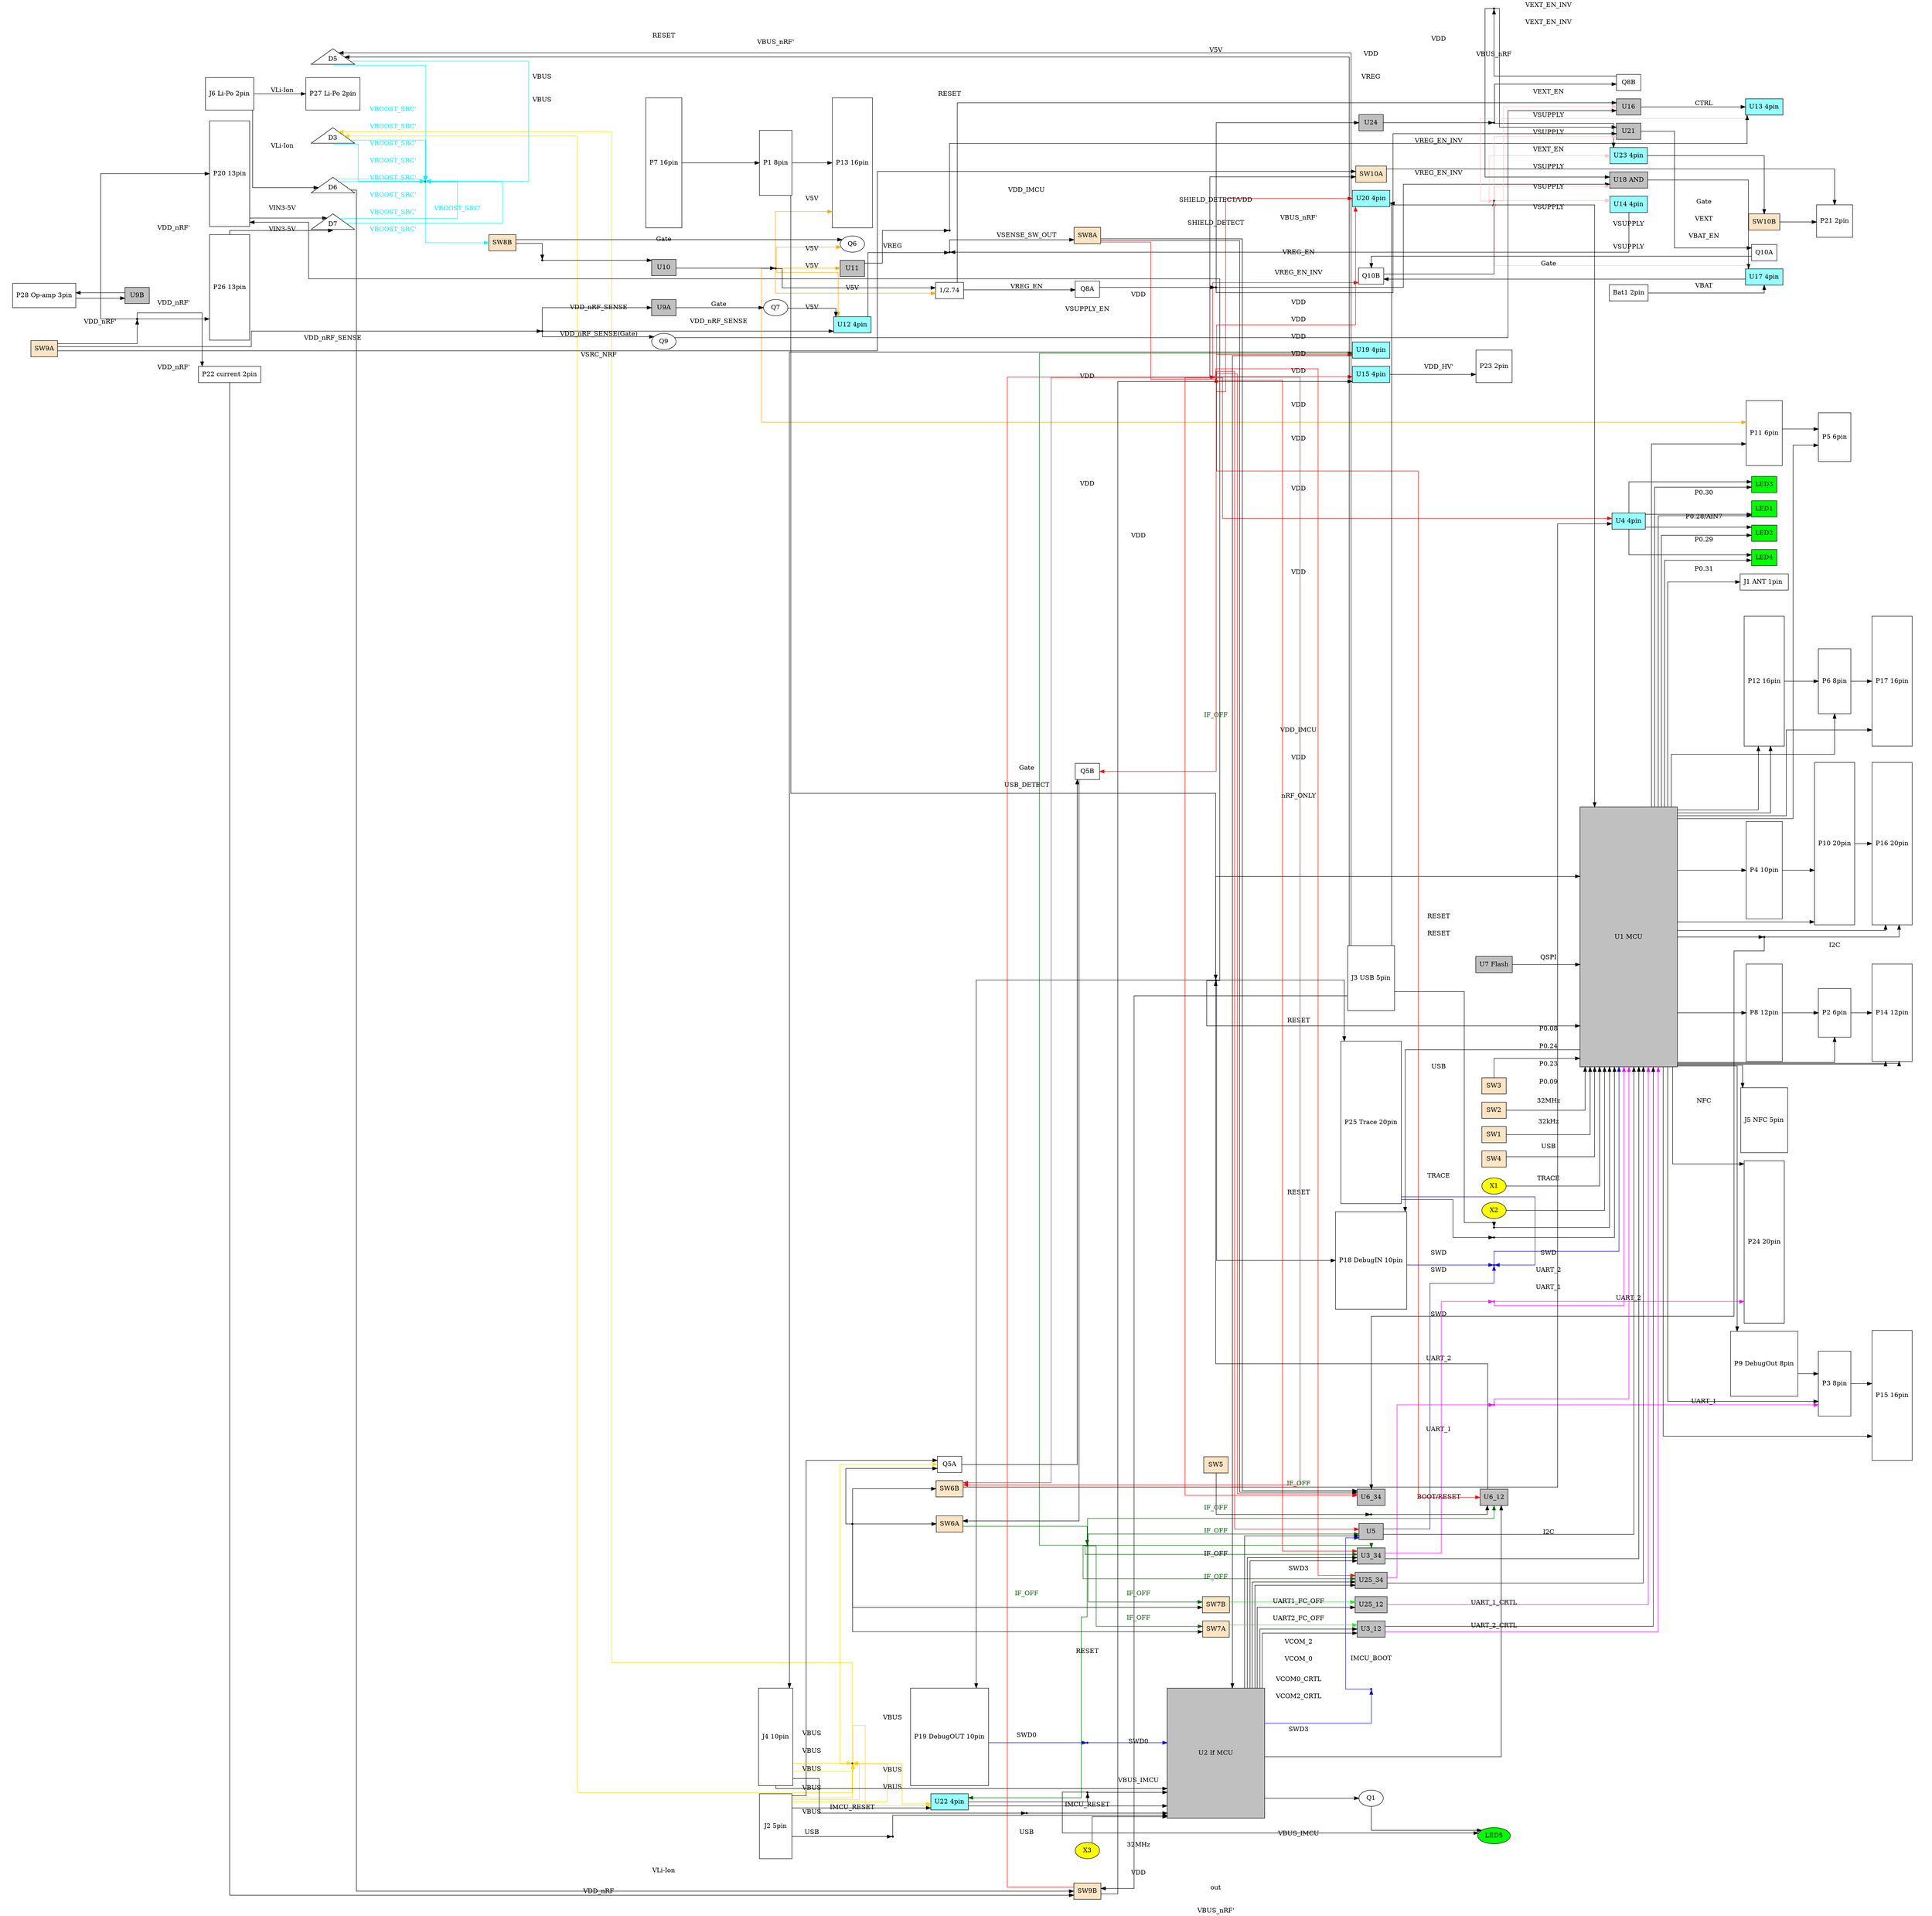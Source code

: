 digraph graphname {
 rankdir=LR;
 ranksep=0.5;
 splines=ortho
 IF_OFF[shape="point"][color=darkgreen]
 VBUS[shape="point"]
 USB2[shape="point"]
 USB3[shape="point"]
 RESET[shape="point"]
 VDD_nRF_SENSE[shape="point"]
 TRACE[shape="point"]
 VDD_nRF_DASH[shape="point"]
 I2C[shape="point"]
 SWD[shape="point"][color=blue]
 IMCU_RESET[shape="point"]
 SWD0[shape="point"][color=blue]
 SWD3[shape="point"][color=blue]
 UART_1[shape="point"][color=magenta]
 UART_2[shape="point"][color=magenta]
 VBOOST_SRC[shape="point"]
 GND[shape="point"]
 VREG[shape="point"]
 BOOT_RESET[shape="point"]
 VREG_EN_INV[shape="point"]
 VEXT_EN[shape="point"]
 VSENSE_SW_OUT[shape="point"]
 VSUPPLY[shape="point"]
 VEXT_EN_INV[shape="point"]
VBOOST_SRC_DASH[shape="point"]
 VBUS_IMCU[shape="point"]
V5V[shape="point"]
VDD[shape="point"][fillcolor=grey, style=red]
 J1[shape="box",label="J1 ANT 1pin "] 
 
 U1[shape="box"][label="U1 MCU"][fillcolor=grey, style=filled][height=8] [width=3]
 U2[shape="box"][fillcolor=grey, style=filled][height=4][width=3][label="U2 If MCU"]
J2[shape="box",label="J2 5pin"][height=2][width=1]
J3[shape="box",label="J3 USB 5pin"][height=2][width=1]
J4[shape="box",label="J4 10pin"][height=3][width=1]
J5[shape="box",label="J5 NFC 5pin"][height=2][width=1]
J6[shape="box",label="J6 Li-Po 2pin"][height=1][width=1]
P1[shape="box",label="P1 8pin"][height=2][width=1]
P2[shape="box",label="P2 6pin"][height=1.5][width=1]
P3[shape="box",label="P3 8pin"][height=2][width=1]
P4[shape="box",label="P4 10pin"][height=3][width=1]
P5[shape="box",label="P5 6pin"][height=1.5][width=1]
P6[shape="box",label="P6 8pin"][height=2][width=1]
P7[shape="box",label="P7 16pin"][height=4] [width=1]
P8[shape="box",label="P8 12pin"][height=3][width=1]
P9[shape="box",label="P9 DebugOut 8pin"][height=2]
P10[shape="box",label="P10 20pin"][height=5][width=1]
P11[shape="box",label="P11 6pin"][height=2] [width=1]
P12[shape="box",label="P12 16pin"][height=4] [width=1]
P13[shape="box",label="P13 16pin"][height=4] [width=1]
P14[shape="box",label="P14 12pin"][height=3] [width=1]
P15[shape="box",label="P15 16pin"] [height=4] [width=1]
P16[shape="box",label="P16 20pin"][height=5][width=1]
P17[shape="box",label="P17 16pin"][height=4] [width=1]
P18[shape="box",label="P18 DebugIN 10pin"][height=3][width=1]
P19[shape="box",label="P19 DebugOUT 10pin"][height=3][width=1]
P20[shape="box",label="P20 13pin"][height=3.25][width=1]
P21[shape="box",label="P21 2pin"][height=1][width=1]
P22[shape="box",label="P22 current 2pin"] [width=1]
P23[shape="box",label="P23 2pin"][height=1][width=1]
P24[shape="box",label="P24 20pin"][height=5][width=1]
P25[shape="box",label="P25 Trace 20pin"][height=5][width=1]
P26[shape="box",label="P26 13pin"][height=3.25][width=1]
P27[shape="box",label="P27 Li-Po 2pin"][height=1][width=1]
 D7[shape="triangle"]
 U25_12[shape="box"][fillcolor=grey, style=filled]
 U11[shape="box"][fillcolor=grey, style=filled]
 U3_34[shape="box"][fillcolor=grey, style=filled]
 Q10B[shape="box"]
 U18[shape="box",label="U18 AND" ][fillcolor=grey, style=filled]
P28[shape="box",label="P28 Op-amp 3pin"][height=0.75][width=1]
 U10[shape="box"][fillcolor=grey, style=filled]
 U21[shape="box"][fillcolor=grey, style=filled]
 U24[shape="box"][fillcolor=grey, style=filled]
  U4[label="U4 4pin"][shape="box"][fillcolor=darkslategray1, style=filled]
 U12[label="U12 4pin"][shape="box"][fillcolor=darkslategray1, style=filled]
 U13[label="U13 4pin"][shape="box"][fillcolor=darkslategray1, style=filled]
 U14[label="U14 4pin"][shape="box"][fillcolor=darkslategray1, style=filled]
 U15[label="U15 4pin"][shape="box"][fillcolor=darkslategray1, style=filled]
 U17[label="U17 4pin"][shape="box"][fillcolor=darkslategray1, style=filled]
 U20[label="U20 4pin"][shape="box"][fillcolor=darkslategray1, style=filled]
 U19[label="U19 4pin"][shape="box"][fillcolor=darkslategray1, style=filled]
 U22[label="U22 4pin"][shape="box"][fillcolor=darkslategray1, style=filled]
 U23[label="U23 4pin"][shape="box"][fillcolor=darkslategray1, style=filled]
 U16[shape="box"][fillcolor=grey, style=filled]
 U5[shape="box"][fillcolor=grey, style=filled]
 SW7A[shape="box"][fillcolor=bisque, style=filled]
 SW7B[shape="box"][fillcolor=bisque, style=filled]
 
 D3[shape="triangle"]
 D5[shape="triangle"]
 D6[shape="triangle"]
 U7[shape="box",label="U7 Flash"][fillcolor=grey, style=filled]
 SW1[shape="box"][fillcolor=bisque, style=filled];
 SW2[shape="box"][fillcolor=bisque, style=filled];
 SW3[shape="box"][fillcolor=bisque, style=filled];
 SW4[shape="box"][fillcolor=bisque, style=filled];
 SW5[shape="box"][fillcolor=bisque, style=filled]
 LED1[shape="box"];
 LED2[shape="box"];
 LED3[shape="box"];
 
 Q10A[shape="box"];
 Q10B[shape="box"];
 LED4[shape="box"];
 
 U19->U2[label="VDD_IMCU"]
 SW1->U1[label="P0.23"] 
 SW2->U1[label="P0.24"] 
 SW3->U1[label="P0.08"] 
 IMCU_RESET->U2[label="IMCU_RESET"] 
 SW4->U1[label="P0.09"] 
 U2->U25_34->U1;
 U2->U3_12->U1;
 U7->U1[label="QSPI"] 
 U6_12->RESET
 U1->P18
 RESET->U1[label="RESET"]
 RESET->P18[label="RESET"] 
 RESET->P19[label="RESET"] 
 RESET->P20[label="RESET"] 
 RESET->U1[label="RESET"] 
 RESET->P25[label="RESET"] 
 U2->U5->U1
 U1->P2
 U1->P8
 U1->P14
 SW5->BOOT_RESET
 P8->P2->P14
 VBUS_IMCU->U2 [label="VBUS_IMCU"] 
 Bat1->U17[label="VBAT"] 
 U17->Q10B
 Q5B->SW6A[label="USB_DETECT"] 
 GND->SW6A
 U1->P4
 U1->P16
 P4->P10->P16
 U22->VBUS_IMCU
 U1->P6
 P12->P6->P17
 U1->P3
 U1->P9
 U1->P12
 P9->P3->P15
 U2->SWD3->U5 [label="SWD3"] [color=blue]
 U5->SWD [label="SWD"] [color=blue]
 X3->U2[label="32MHz"] 
 U25_34->UART_1->U1[label="UART_1"][color=magenta]
 U2->U25_34[label="VCOM_0"]
 U1->P10
 P7->P1->P13
 U3_34->UART_2->U1[label="UART_2"][color=magenta]
 IF_OFF->U3_34[label="IF_OFF"][color=darkgreen]
 U2->U3_34[label="VCOM_2"]
 J4->U2
 U2->Q1
 Q1->LED5
 U2->U3_34->U1
 VREG_EN_INV->U21[label="VREG_EN_INV"] 
 VEXT_EN_INV->U21[label="VEXT_EN_INV"] 
 Q10A->Q10B[label="Gate"] 
 VSUPPLY->U21[label="VSUPPLY"][color=pink] 
 U21->Q10A[label="Gate"]
 SWD->U1[label="SWD"] [color=blue]
 P18->SWD [label="SWD"] [color=blue]
 J3->USB3->U1[label="USB"] 
 P19->SWD0->U2[label="SWD0"] [color=blue]
 UART_1->P3[label="UART_1"] [color=magenta]
 UART_2->P24[label="UART_2"] [color=magenta]
 P1->RESET[label="RESET"] 
 J4->IMCU_RESET[label="IMCU_RESET"]
 P11->P5
 U1->P11
 U1->P5
 V5V->P13[label="V5V"][color=orange] 
 U1->P24
 U1->P17
 U1->P14
 U1->P12
 U1->P15
 U1->I2C
 I2C->P16 [label="I2C"] 
 J2->U22->U2
 J2->Q5A
 BOOT_RESET->U6_12[label="BOOT/RESET"]


 U2->U6_12[label="IMCU_BOOT"] 
 SW8A->U6_34 [label="SHIELD_DETECT"]
 I2C->U6_34 [label="I2C"]
 SW8A->VDD[label="VDD"][color=red]
 VDD->U6_34[label="VDD"][color=red]
  Q5A[shape="box"]
 Q5B[shape="box"]
 //subgraph clusterQ5 { Q5A  Q5B }
 X1->U1[label="32MHz"] 
 X2->U1[label="32kHz"] 
 U10->V5V
 U1->J5[label="NFC"] 
 SW7A->U3_12[label="UART2_FC_OFF"] [color=green]
 GND->SW7A
 IF_OFF->SW7A[label="IF_OFF"][color=darkgreen][fontcolor=darkgreen]
 SW7B->U25_12[label="UART1_FC_OFF"] [color=green]
 GND->SW7B
 IF_OFF->SW7B[label="IF_OFF"][color=darkgreen][fontcolor=darkgreen]
 IF_OFF->U22[label="IF_OFF"][color=darkgreen][fontcolor=darkgreen]
 VBUS_IMCU->LED5[label="VBUS_IMCU"]
 J4->VBUS->U22 [label="VBUS"][color=gold]
 J2->VBUS->U22 [label="VBUS"][color=gold]
 J2->USB2->U2[label="USB"]
 GND->SW6B
 SW9B->VDD->SW6B [label="VDD"][color=red]
 
 //SW9B->Q10B[label="VDD"][color=red] 
 VDD->Q10B[label="VDD"][color=red] 
 U12->VSENSE_SW_OUT
 U14->VSENSE_SW_OUT
 Q10B->VSUPPLY
 VSENSE_SW_OUT->SW8A[label="VSENSE_SW_OUT"]
 U18->U17 [label="VBAT_EN"] 
 VSUPPLY->U14[label="VSUPPLY"][color=pink]
 U13->VSUPPLY[label="VSUPPLY"][color=pink] 
 V5V->U12[label="V5V"][color=orange] 
 V5V->U11 [label="V5V"][color=orange] 
 U11->VREG[label="VREG"] 
 VREG->U13 [label="VREG"] 
 X1[fillcolor=yellow, style=filled]
 X2[fillcolor=yellow, style=filled]
 X3[fillcolor=yellow, style=filled]
 LED1[fillcolor=green, style=filled]
 LED2[fillcolor=green, style=filled]
 LED3[fillcolor=green, style=filled]
 LED4[fillcolor=green, style=filled]
 LED5[fillcolor=green, style=filled]
 U1->LED1[label="P0.28/AIN7"]
 U1->LED2[label="P0.29"]
 U1->LED3[label="P0.30"]
 U1->LED4[label="P0.31"]
 IF_OFF->U5[label="IF_OFF"][color=darkgreen][fontcolor=darkgreen]
 IF_OFF->U3_34[label="IF_OFF"][color=darkgreen][fontcolor=darkgreen]
 IF_OFF->U6_12[label="IF_OFF"][color=darkgreen][fontcolor=darkgreen]
 SW8A->U6_34[label="SHIELD_DETECT/VDD"]
 IF_OFF->U25_34[label="IF_OFF"][color=darkgreen][fontcolor=darkgreen]
 U23->SW10B [label="VEXT"]
 VSUPPLY->U23[label="VSUPPLY"][color=pink]
 SW10B->P21
 SW9A->SW10A[label="VSRC_NRF"]
 U1->J1

         U25_34[shape="box"][fillcolor=grey, style=filled]
 
 U2->U25_12[label="VCOM0_CRTL"]
 U25_12->U1[label="UART_1_CRTL"][color=magenta]
 
 U2->U3_12[label="VCOM2_CRTL"]
 U3_12->U1[label="UART_2_CRTL"][color=magenta]
 SW8B->VBOOST_SRC
 
  U9A[shape="box"][fillcolor=grey, style=filled]
 U9B[shape="box"][fillcolor=grey, style=filled]
 SW10A[shape="box"][fillcolor=bisque, style=filled];
 SW10B[shape="box"][fillcolor=bisque, style=filled];
// subgraph clusterSW10 { SW10A SW10B }
 VolDiv [label="1/2.74"] [shape="box"] 
    Bat1[label="Bat1 2pin"][shape="box"]
  Q8A[shape="box"];
 Q8B[shape="box"];
 SW8A[shape="box"][fillcolor=bisque, style=filled];
 SW8B[shape="box"][fillcolor=bisque, style=filled];
 SW9A[shape="box"][fillcolor=bisque, style=filled];
 SW9B[shape="box"][fillcolor=bisque, style=filled];
     SW8B->Q6[label="Gate"] 
     U16->U13 [label="CTRL"] 
 SW6A[shape="box"][fillcolor=bisque, style=filled];
 SW6B[shape="box"][fillcolor=bisque, style=filled];
 VBOOST_SRC->U10
 SW9B->U15[label="out"]
 VDD->U15[label="VDD"][color=red]
 VSUPPLY->U16[label="VSUPPLY"][color=pink]
 VolDiv->U16[label="VREG_EN"]
 U17->VSUPPLY->U18[label="VSUPPLY"][color=pink]
 Q8A->VREG_EN_INV
 VREG_EN_INV->U18[label="VREG_EN_INV"]
 U24->VEXT_EN
 VEXT_EN->Q8B [label="VEXT_EN"] 
 VEXT_EN->U23 [label="VEXT_EN"] 
 GND->Q5A
 
 VDD_nRF_DASH->P20[label="VDD_nRF'"]
 VDD_nRF_DASH->P26[label="VDD_nRF'"]
 VDD_nRF_DASH->P22[label="VDD_nRF'"]
 SW9A->VDD_nRF_DASH[label="VDD_nRF'"]
 SW9A->VDD_nRF_SENSE[label="VDD_nRF_SENSE"] 
 VREG_EN_INV->U24[label="VREG_EN_INV"] 
 
 Q8B->VEXT_EN_INV
 VEXT_EN_INV->U18[label="VEXT_EN_INV"]
 SW6A->IF_OFF[color=darkgreen][fontcolor=darkgreen]
 IF_OFF->U19[label="IF_OFF"][color=darkgreen][fontcolor=darkgreen]
 VDD->U19[label="VDD"][color=red]
 
 U15->P23[label="VDD_HV'"]
 VDD_nRF_SENSE->Q9[label="VDD_nRF_SENSE(Gate)"]
 Q9->U16[label="VSUPPLY_EN"]
 
 V5V->VolDiv [label="V5V"][color=orange]
 VolDiv -> Q8A [label="VREG_EN"] 
 D3->VBOOST_SRC_DASH[label="VBOOST_SRC'"] [color=turquoise1][fontcolor=turquoise1]
 D5->VBOOST_SRC_DASH[label="VBOOST_SRC'"] [color=turquoise1][fontcolor=turquoise1]
 D6->VBOOST_SRC_DASH[label="VBOOST_SRC'"] [color=turquoise1][fontcolor=turquoise1]
 D7->VBOOST_SRC_DASH[label="VBOOST_SRC'"] [color=turquoise1][fontcolor=turquoise1]
 VBOOST_SRC_DASH->SW8B[label="VBOOST_SRC'"] [color=turquoise1][fontcolor=turquoise1]
 J3->D5
 V5V->VolDiv
 
 Q5A->Q5B[label="Gate"]
 J2->VBUS->Q5A [label="VBUS"][color=gold]
 U19->J4[label="VDD_IMCU"]

 D3->VBOOST_SRC_DASH[label="VBOOST_SRC'"] [color=turquoise1][fontcolor=turquoise1]
 D5->VBOOST_SRC_DASH[label="VBOOST_SRC'"] [color=turquoise1][fontcolor=turquoise1]
 D6->VBOOST_SRC_DASH[label="VBOOST_SRC'"] [color=turquoise1][fontcolor=turquoise1]
 D7->VBOOST_SRC_DASH[label="VBOOST_SRC'"] [color=turquoise1][fontcolor=turquoise1]
 
 U20->U1[label="VBUS_nRF"] 
 J4->VBUS->D3[label="VBUS"][color=gold] 
 J2->VBUS->D3[label="VBUS"][color=gold] 
 J3->U20[label="VBUS_nRF'"] 
 
 VDD->SW10A
 VDD->U20[label="VDD"][color=red] 
 VDD->U20[label="VDD"][color=red] 
 
 
 J3->D5[label="VBUS_nRF'"] 
 D6->SW9B[label="VLi-Ion"] 
 J3->SW9B[label="VBUS_nRF'"] 
 P22->SW9B[label="VDD_nRF"] 
 //P27->D6[label="VLi-Ion"] 
 J6->D6[label="VLi-Ion"] 
 P20->D7[label="VIN3-5V"] 
 P26->D7[label="VIN3-5V"] 
 P25->SWD[label="SWD"] [color=blue]
 P25->TRACE->U1[label="TRACE"] 
 VDD->U3_34[label="VDD"][color=red] 
 VDD->U25_34[label="VDD"][color=red] 
 VDD->U5[label="VDD"][color=red] 
 VDD->U6_12[label="VDD"][color=red]
 VDD->U6_34[label="VDD"][color=red]
 VDD->U4[label="VDD"][color=red] 
 SW6B->U4 [label="nRF_ONLY"]
 U4->LED1
 U4->LED2
 U4->LED3
 U4->LED4
 J6->P27[label="VLi-Ion"]
 VDD->SW6B[label="VDD"][color=red] 
 VDD->Q5B[label="VDD"][color=red] 
 VDD_nRF_SENSE->U12[label="VDD_nRF_SENSE"] 
 Q7->U12
 U9A->Q7[label="Gate"] 
 VDD_nRF_SENSE->U9A[label="VDD_nRF_SENSE"] 
 V5V->P11[label="V5V"][color=orange] 
 P28->U9B
 U9B->P28



 // { rank=same;U3_34 U25 U25_34 U5 U6 U6_12 U6_34}

          U3_12[shape="box"][fillcolor=grey, style=filled];
         U3_34[shape="box"][fillcolor=grey, style=filled];
                  U6_12[shape="box"][fillcolor=grey, style=filled]
         U6_34[shape="box"][fillcolor=grey, style=filled]
         SW10A->P21
         V5V->Q6 [label="V5V"][color=orange] 
         

  //{ rank=same; U7 U1 }
 subgraph clusterDIR {
     
     color=transparent
     subgraph clusterPower {
         color=transparent
         subgraph clusterP7_1_13 { color=transparent P7 P1 P13  }
         subgraph clusterRect { P20 P26 color=transparent} 
         VSENSE_SW_OUT SW8A Bat1 VBOOST_SRC U10 U11 U15 Q7 Q9   P28 U12  J6 P27 P22 P23 VREG U13 U14 U16 U17 U19 VREG_EN_INV U18 U20 U21 VEXT_EN U23 VSUPPLY Q6 P21  VBOOST_SRC_DASH V5V VDD U24 SW10A VolDiv  SW8B Q8A Q8B Q10A Q10B U9A  U9B VDD_nRF_SENSE  SW9A VDD_nRF_DASH D3 D5 D6 D7
         subgraph clusterP21_SW10_B { P21  SW10B }
         //{ rank=same; U12 U14 } 
        // { rank=same; U10 U20 U15}
        // { rank=same; D3 D5 D6 D7 }
        // { rank=same; U18 U21 U24}
       //  { rank=same; J6 P22 P23   }
         //{ rank=same; U23 Q10B U13 }
        // { rank=same; VolDiv U24 }
          subgraph clusterJ6_P27 { J6  P27 }
        
     }
     subgraph clusterSystem {
         SW5 Q5A Q5B  RESET GND 
         color=transparent
         //subgraph clusterQ5 { Q5A Q5B  }
         subgraph clusterProg { VBUS IMCU_RESET U2 X3 J2 USB2 J4 LED5 Q1 P19 U22 VBUS_IMCU SWD3 SWD0}
         subgraph clusterMUX_GL {
             color=transparent
             SW7B SW7A  SW6A SW6B IF_OFF
             subgraph clusterMUX {
                 color=transparent
                 U5  U3_12    U3_34 U25_12 U25_34 BOOT_RESET U6_12 U6_34 
                 //subgraph clusterU3 {  U3_12    U3_34 }
                 //subgraph clusterU25 {  U25_12 U25_34 }
                 //subgraph clusterU6 {  U6_12 U6_34 }
                   
             }
         }
         subgraph clusterMCU {
             color=transparent
             subgraph clusterP11_5 { P11 P5  }
             subgraph clusterP12_6_17 { P12 P6 P17  }
             subgraph clusterP8_2_14 { P8 P2 P14  }
             subgraph clusterP9_3_15 { P9 P3 P15  }
             subgraph clusterP10_4_16 { P10 P4 P16  }
             J1  U4 J3 USB3 P6 P3 P4 P2 P1 P24 J5  UART_1 UART_2 I2C SWD TRACE
             subgraph clusterArduino { P1 P2  P3 P4 }
             subgraph clusterLED { LED1 LED2 LED3 LED4 }
             subgraph clusterSW { SW1 SW2 SW3 SW4 }
             subgraph clusterMem {color=transparent U1 U7 
             //{ rank=same; U7 U1 }
             }
             subgraph clusterClc {color=transparent X1 X2   }
             //subgraph clusterNFC { U1 J5   }
             subgraph clusterSWDMCU {color=transparent P18 P25   }
             //{ rank=same; LED1 LED2 LED3 LED4 J1}
         }
     }
 }
 //{ rank=same;    VBOOST_SRC_DASH  SW8B    }
}
